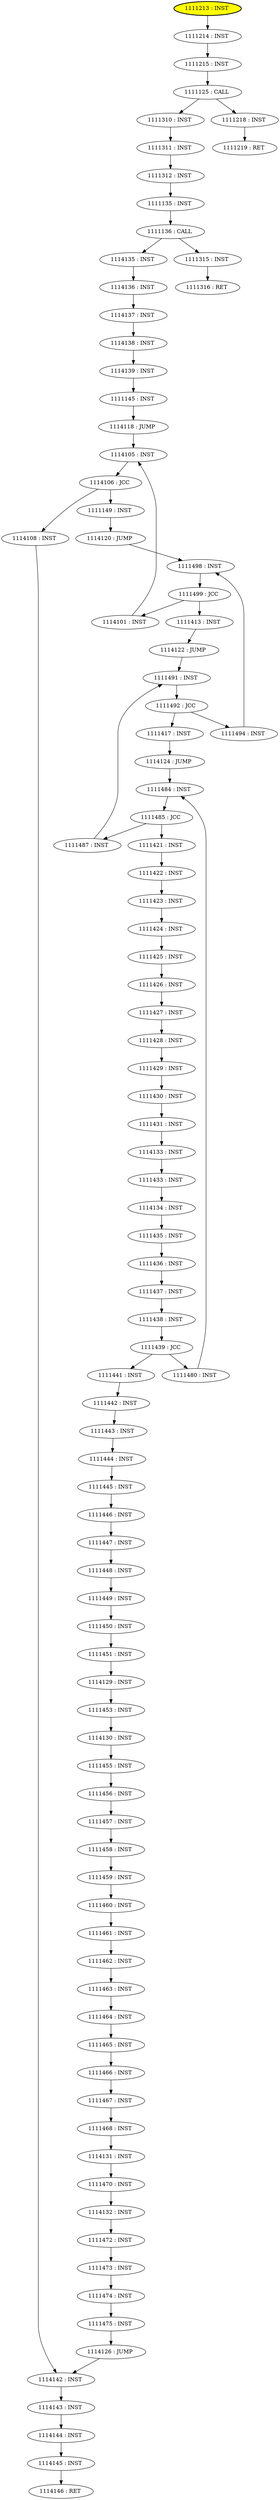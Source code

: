 Digraph G {
"213" [label = "1111213 : INST " style="filled,bold",fillcolor=yellow];
"213" -> "214" ;
"214" [label = "1111214 : INST "];
"214" -> "215" ;
"215" [label = "1111215 : INST "];
"215" -> "25" ;
"25" [label = "1111125 : CALL "];
"25" -> "310" ;
"25" -> "218" ;
"310" [label = "1111310 : INST "];
"310" -> "311" ;
"311" [label = "1111311 : INST "];
"311" -> "312" ;
"312" [label = "1111312 : INST "];
"312" -> "35" ;
"35" [label = "1111135 : INST "];
"35" -> "36" ;
"36" [label = "1111136 : CALL "];
"36" -> "4135" ;
"36" -> "315" ;
"4135" [label = "1114135 : INST "];
"4135" -> "4136" ;
"4136" [label = "1114136 : INST "];
"4136" -> "4137" ;
"4137" [label = "1114137 : INST "];
"4137" -> "4138" ;
"4138" [label = "1114138 : INST "];
"4138" -> "4139" ;
"4139" [label = "1114139 : INST "];
"4139" -> "45" ;
"45" [label = "1111145 : INST "];
"45" -> "4118" ;
"4118" [label = "1114118 : JUMP "];
"4118" -> "4105" ;
"4105" [label = "1114105 : INST "];
"4105" -> "4106" ;
"4106" [label = "1114106 : JCC "];
"4106" -> "49" ;
"4106" -> "4108" ;
"49" [label = "1111149 : INST "];
"49" -> "4120" ;
"4120" [label = "1114120 : JUMP "];
"4120" -> "498" ;
"498" [label = "1111498 : INST "];
"498" -> "499" ;
"499" [label = "1111499 : JCC "];
"499" -> "413" ;
"499" -> "4101" ;
"413" [label = "1111413 : INST "];
"413" -> "4122" ;
"4122" [label = "1114122 : JUMP "];
"4122" -> "491" ;
"491" [label = "1111491 : INST "];
"491" -> "492" ;
"492" [label = "1111492 : JCC "];
"492" -> "417" ;
"492" -> "494" ;
"417" [label = "1111417 : INST "];
"417" -> "4124" ;
"4124" [label = "1114124 : JUMP "];
"4124" -> "484" ;
"484" [label = "1111484 : INST "];
"484" -> "485" ;
"485" [label = "1111485 : JCC "];
"485" -> "421" ;
"485" -> "487" ;
"421" [label = "1111421 : INST "];
"421" -> "422" ;
"422" [label = "1111422 : INST "];
"422" -> "423" ;
"423" [label = "1111423 : INST "];
"423" -> "424" ;
"424" [label = "1111424 : INST "];
"424" -> "425" ;
"425" [label = "1111425 : INST "];
"425" -> "426" ;
"426" [label = "1111426 : INST "];
"426" -> "427" ;
"427" [label = "1111427 : INST "];
"427" -> "428" ;
"428" [label = "1111428 : INST "];
"428" -> "429" ;
"429" [label = "1111429 : INST "];
"429" -> "430" ;
"430" [label = "1111430 : INST "];
"430" -> "431" ;
"431" [label = "1111431 : INST "];
"431" -> "4133" ;
"4133" [label = "1114133 : INST "];
"4133" -> "433" ;
"433" [label = "1111433 : INST "];
"433" -> "4134" ;
"4134" [label = "1114134 : INST "];
"4134" -> "435" ;
"435" [label = "1111435 : INST "];
"435" -> "436" ;
"436" [label = "1111436 : INST "];
"436" -> "437" ;
"437" [label = "1111437 : INST "];
"437" -> "438" ;
"438" [label = "1111438 : INST "];
"438" -> "439" ;
"439" [label = "1111439 : JCC "];
"439" -> "480" ;
"439" -> "441" ;
"480" [label = "1111480 : INST "];
"480" -> "484" ;
"441" [label = "1111441 : INST "];
"441" -> "442" ;
"442" [label = "1111442 : INST "];
"442" -> "443" ;
"443" [label = "1111443 : INST "];
"443" -> "444" ;
"444" [label = "1111444 : INST "];
"444" -> "445" ;
"445" [label = "1111445 : INST "];
"445" -> "446" ;
"446" [label = "1111446 : INST "];
"446" -> "447" ;
"447" [label = "1111447 : INST "];
"447" -> "448" ;
"448" [label = "1111448 : INST "];
"448" -> "449" ;
"449" [label = "1111449 : INST "];
"449" -> "450" ;
"450" [label = "1111450 : INST "];
"450" -> "451" ;
"451" [label = "1111451 : INST "];
"451" -> "4129" ;
"4129" [label = "1114129 : INST "];
"4129" -> "453" ;
"453" [label = "1111453 : INST "];
"453" -> "4130" ;
"4130" [label = "1114130 : INST "];
"4130" -> "455" ;
"455" [label = "1111455 : INST "];
"455" -> "456" ;
"456" [label = "1111456 : INST "];
"456" -> "457" ;
"457" [label = "1111457 : INST "];
"457" -> "458" ;
"458" [label = "1111458 : INST "];
"458" -> "459" ;
"459" [label = "1111459 : INST "];
"459" -> "460" ;
"460" [label = "1111460 : INST "];
"460" -> "461" ;
"461" [label = "1111461 : INST "];
"461" -> "462" ;
"462" [label = "1111462 : INST "];
"462" -> "463" ;
"463" [label = "1111463 : INST "];
"463" -> "464" ;
"464" [label = "1111464 : INST "];
"464" -> "465" ;
"465" [label = "1111465 : INST "];
"465" -> "466" ;
"466" [label = "1111466 : INST "];
"466" -> "467" ;
"467" [label = "1111467 : INST "];
"467" -> "468" ;
"468" [label = "1111468 : INST "];
"468" -> "4131" ;
"4131" [label = "1114131 : INST "];
"4131" -> "470" ;
"470" [label = "1111470 : INST "];
"470" -> "4132" ;
"4132" [label = "1114132 : INST "];
"4132" -> "472" ;
"472" [label = "1111472 : INST "];
"472" -> "473" ;
"473" [label = "1111473 : INST "];
"473" -> "474" ;
"474" [label = "1111474 : INST "];
"474" -> "475" ;
"475" [label = "1111475 : INST "];
"475" -> "4126" ;
"4126" [label = "1114126 : JUMP "];
"4126" -> "4142" ;
"4142" [label = "1114142 : INST "];
"4142" -> "4143" ;
"4143" [label = "1114143 : INST "];
"4143" -> "4144" ;
"4144" [label = "1114144 : INST "];
"4144" -> "4145" ;
"4145" [label = "1114145 : INST "];
"4145" -> "4146" ;
"4146" [label = "1114146 : RET "];
"487" [label = "1111487 : INST "];
"487" -> "491" ;
"494" [label = "1111494 : INST "];
"494" -> "498" ;
"4101" [label = "1114101 : INST "];
"4101" -> "4105" ;
"4108" [label = "1114108 : INST "];
"4108" -> "4142" ;
"315" [label = "1111315 : INST "];
"315" -> "316" ;
"316" [label = "1111316 : RET "];
"218" [label = "1111218 : INST "];
"218" -> "219" ;
"219" [label = "1111219 : RET "];
}
